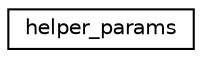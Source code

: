 digraph "Graphical Class Hierarchy"
{
  edge [fontname="Helvetica",fontsize="10",labelfontname="Helvetica",labelfontsize="10"];
  node [fontname="Helvetica",fontsize="10",shape=record];
  rankdir="LR";
  Node0 [label="helper_params",height=0.2,width=0.4,color="black", fillcolor="white", style="filled",URL="$d4/d7b/structhelper__params.html"];
}
